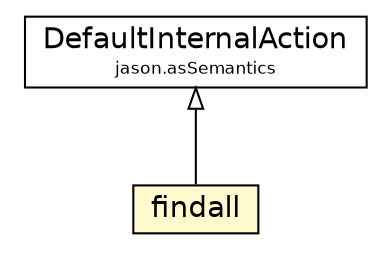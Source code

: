 #!/usr/local/bin/dot
#
# Class diagram 
# Generated by UMLGraph version 5.1 (http://www.umlgraph.org/)
#

digraph G {
	edge [fontname="Helvetica",fontsize=10,labelfontname="Helvetica",labelfontsize=10];
	node [fontname="Helvetica",fontsize=10,shape=plaintext];
	nodesep=0.25;
	ranksep=0.5;
	// jason.asSemantics.DefaultInternalAction
	c59606 [label=<<table title="jason.asSemantics.DefaultInternalAction" border="0" cellborder="1" cellspacing="0" cellpadding="2" port="p" href="../asSemantics/DefaultInternalAction.html">
		<tr><td><table border="0" cellspacing="0" cellpadding="1">
<tr><td align="center" balign="center"> DefaultInternalAction </td></tr>
<tr><td align="center" balign="center"><font point-size="8.0"> jason.asSemantics </font></td></tr>
		</table></td></tr>
		</table>>, fontname="Helvetica", fontcolor="black", fontsize=14.0];
	// jason.stdlib.findall
	c59805 [label=<<table title="jason.stdlib.findall" border="0" cellborder="1" cellspacing="0" cellpadding="2" port="p" bgcolor="lemonChiffon" href="./findall.html">
		<tr><td><table border="0" cellspacing="0" cellpadding="1">
<tr><td align="center" balign="center"> findall </td></tr>
		</table></td></tr>
		</table>>, fontname="Helvetica", fontcolor="black", fontsize=14.0];
	//jason.stdlib.findall extends jason.asSemantics.DefaultInternalAction
	c59606:p -> c59805:p [dir=back,arrowtail=empty];
}

